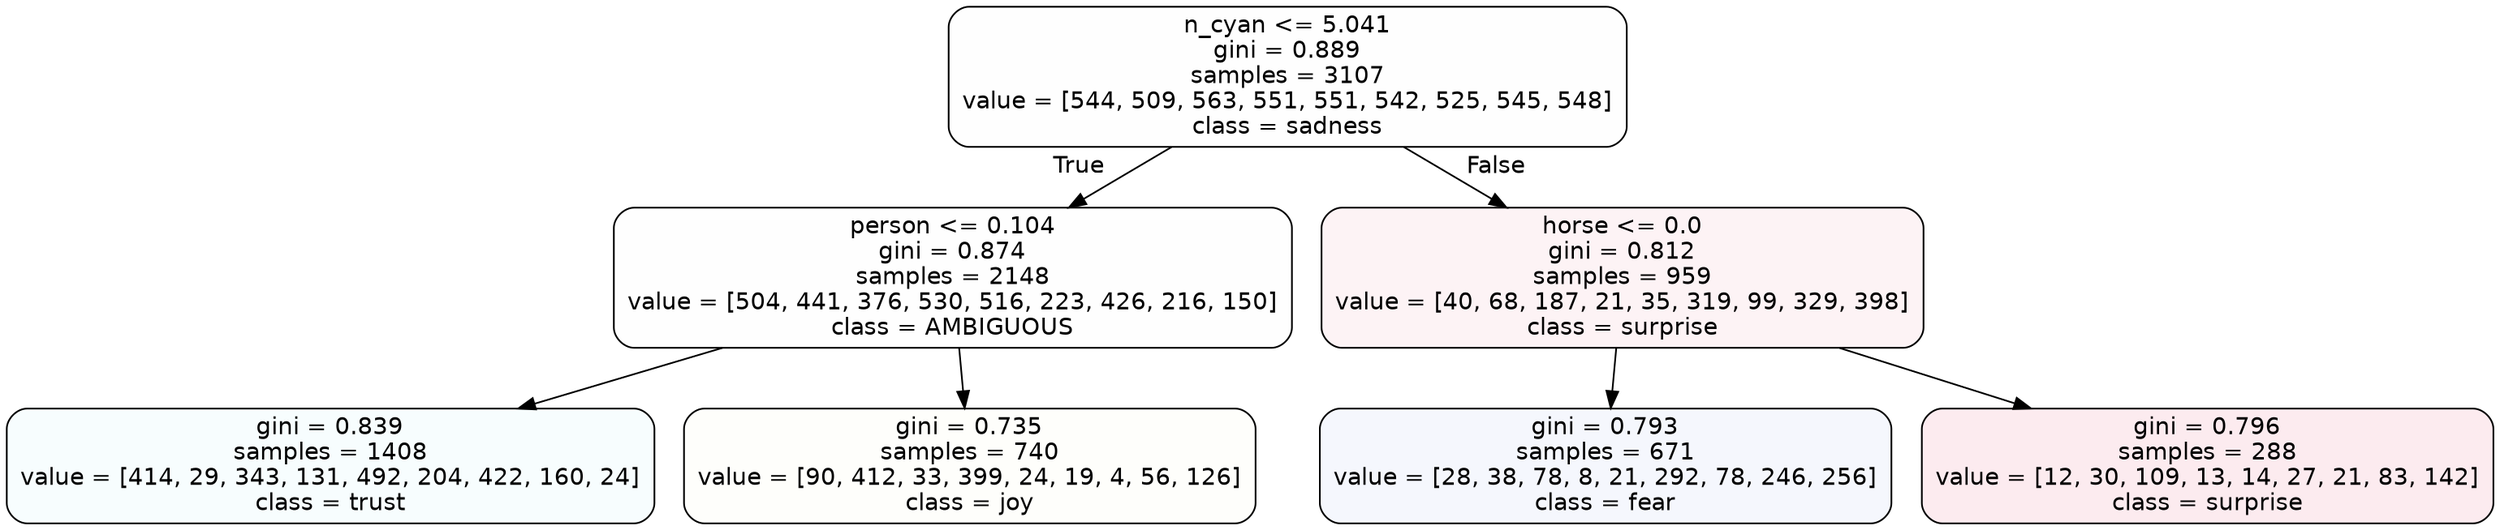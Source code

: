 digraph Tree {
node [shape=box, style="filled, rounded", color="black", fontname=helvetica] ;
edge [fontname=helvetica] ;
0 [label="n_cyan <= 5.041\ngini = 0.889\nsamples = 3107\nvalue = [544, 509, 563, 551, 551, 542, 525, 545, 548]\nclass = sadness", fillcolor="#64e53901"] ;
1 [label="person <= 0.104\ngini = 0.874\nsamples = 2148\nvalue = [504, 441, 376, 530, 516, 223, 426, 216, 150]\nclass = AMBIGUOUS", fillcolor="#39e58101"] ;
0 -> 1 [labeldistance=2.5, labelangle=45, headlabel="True"] ;
2 [label="gini = 0.839\nsamples = 1408\nvalue = [414, 29, 343, 131, 492, 204, 422, 160, 24]\nclass = trust", fillcolor="#39d7e50a"] ;
1 -> 2 ;
3 [label="gini = 0.735\nsamples = 740\nvalue = [90, 412, 33, 399, 24, 19, 4, 56, 126]\nclass = joy", fillcolor="#d7e53904"] ;
1 -> 3 ;
4 [label="horse <= 0.0\ngini = 0.812\nsamples = 959\nvalue = [40, 68, 187, 21, 35, 319, 99, 329, 398]\nclass = surprise", fillcolor="#e539640f"] ;
0 -> 4 [labeldistance=2.5, labelangle=-45, headlabel="False"] ;
5 [label="gini = 0.793\nsamples = 671\nvalue = [28, 38, 78, 8, 21, 292, 78, 246, 256]\nclass = fear", fillcolor="#3964e50c"] ;
4 -> 5 ;
6 [label="gini = 0.796\nsamples = 288\nvalue = [12, 30, 109, 13, 14, 27, 21, 83, 142]\nclass = surprise", fillcolor="#e5396419"] ;
4 -> 6 ;
}